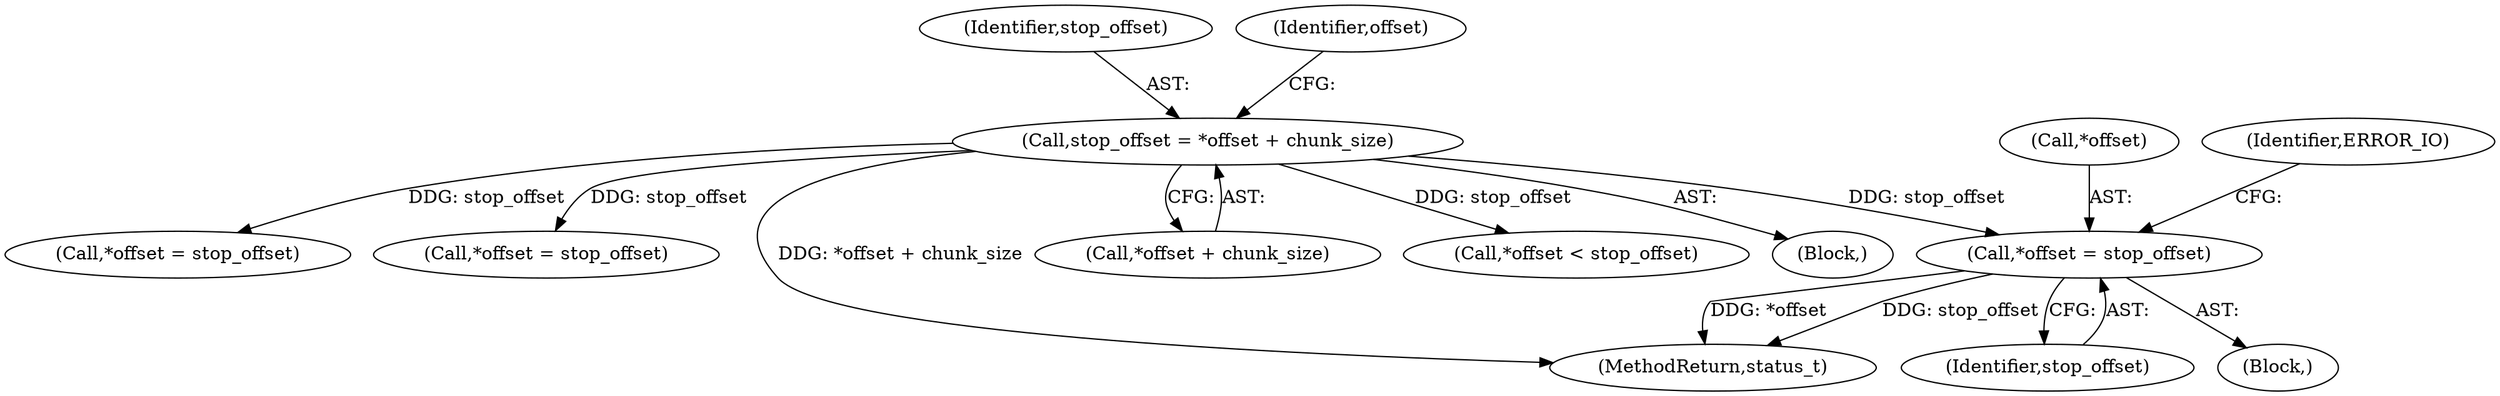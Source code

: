 digraph "0_Android_f81038006b4c59a5a148dcad887371206033c28f_2@pointer" {
"1002552" [label="(Call,*offset = stop_offset)"];
"1002509" [label="(Call,stop_offset = *offset + chunk_size)"];
"1002552" [label="(Call,*offset = stop_offset)"];
"1002576" [label="(Call,*offset < stop_offset)"];
"1002507" [label="(Block,)"];
"1002538" [label="(Call,*offset = stop_offset)"];
"1002564" [label="(Call,*offset = stop_offset)"];
"1002509" [label="(Call,stop_offset = *offset + chunk_size)"];
"1003289" [label="(MethodReturn,status_t)"];
"1002511" [label="(Call,*offset + chunk_size)"];
"1002510" [label="(Identifier,stop_offset)"];
"1002553" [label="(Call,*offset)"];
"1002555" [label="(Identifier,stop_offset)"];
"1002557" [label="(Identifier,ERROR_IO)"];
"1002551" [label="(Block,)"];
"1002517" [label="(Identifier,offset)"];
"1002552" -> "1002551"  [label="AST: "];
"1002552" -> "1002555"  [label="CFG: "];
"1002553" -> "1002552"  [label="AST: "];
"1002555" -> "1002552"  [label="AST: "];
"1002557" -> "1002552"  [label="CFG: "];
"1002552" -> "1003289"  [label="DDG: stop_offset"];
"1002552" -> "1003289"  [label="DDG: *offset"];
"1002509" -> "1002552"  [label="DDG: stop_offset"];
"1002509" -> "1002507"  [label="AST: "];
"1002509" -> "1002511"  [label="CFG: "];
"1002510" -> "1002509"  [label="AST: "];
"1002511" -> "1002509"  [label="AST: "];
"1002517" -> "1002509"  [label="CFG: "];
"1002509" -> "1003289"  [label="DDG: *offset + chunk_size"];
"1002509" -> "1002538"  [label="DDG: stop_offset"];
"1002509" -> "1002564"  [label="DDG: stop_offset"];
"1002509" -> "1002576"  [label="DDG: stop_offset"];
}
